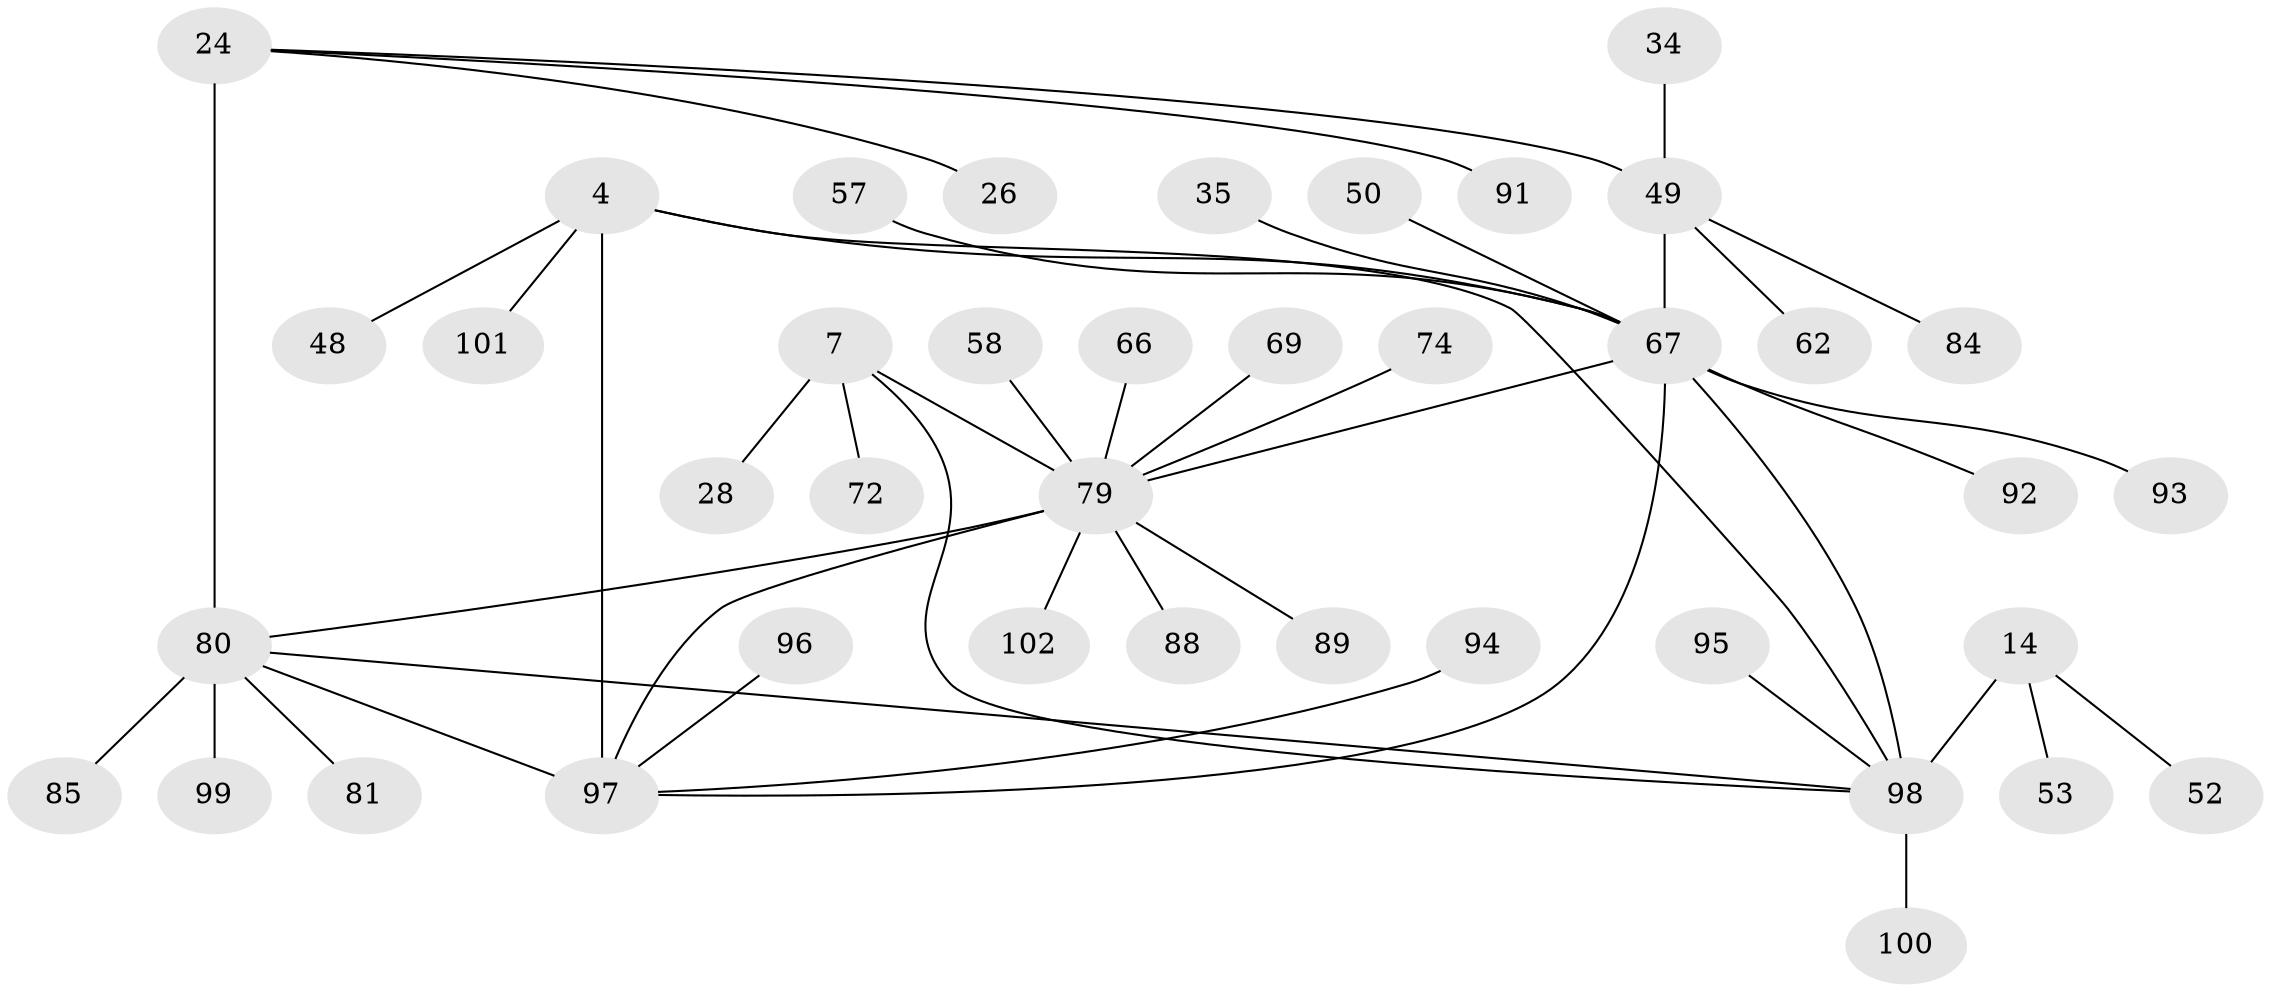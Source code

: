 // original degree distribution, {6: 0.0784313725490196, 5: 0.0392156862745098, 7: 0.029411764705882353, 12: 0.00980392156862745, 16: 0.00980392156862745, 10: 0.0196078431372549, 8: 0.029411764705882353, 4: 0.0196078431372549, 9: 0.00980392156862745, 13: 0.00980392156862745, 1: 0.5588235294117647, 2: 0.14705882352941177, 3: 0.0392156862745098}
// Generated by graph-tools (version 1.1) at 2025/58/03/04/25 21:58:16]
// undirected, 40 vertices, 46 edges
graph export_dot {
graph [start="1"]
  node [color=gray90,style=filled];
  4 [super="+1"];
  7 [super="+6"];
  14 [super="+12"];
  24 [super="+22"];
  26;
  28;
  34;
  35;
  48;
  49 [super="+18"];
  50;
  52;
  53;
  57;
  58;
  62;
  66;
  67 [super="+20+30"];
  69;
  72;
  74 [super="+43"];
  79 [super="+65+10+41+46+56"];
  80 [super="+25+44+64+77"];
  81;
  84;
  85;
  88;
  89 [super="+54+70"];
  91;
  92;
  93;
  94;
  95 [super="+51"];
  96;
  97 [super="+5+29+61+3+37+59+76+82+83"];
  98 [super="+15+86+60+68+75+90"];
  99 [super="+87"];
  100;
  101;
  102;
  4 -- 101;
  4 -- 48;
  4 -- 97 [weight=6];
  4 -- 98;
  4 -- 67;
  7 -- 72;
  7 -- 28;
  7 -- 79 [weight=6];
  7 -- 98;
  14 -- 52;
  14 -- 53;
  14 -- 98 [weight=6];
  24 -- 26;
  24 -- 91;
  24 -- 80 [weight=6];
  24 -- 49;
  34 -- 49;
  35 -- 67;
  49 -- 67 [weight=6];
  49 -- 84;
  49 -- 62;
  50 -- 67;
  57 -- 67;
  58 -- 79;
  66 -- 79;
  67 -- 97;
  67 -- 98 [weight=2];
  67 -- 79 [weight=4];
  67 -- 92;
  67 -- 93;
  69 -- 79;
  74 -- 79;
  79 -- 102;
  79 -- 88;
  79 -- 80 [weight=2];
  79 -- 89;
  79 -- 97 [weight=2];
  80 -- 97;
  80 -- 98 [weight=2];
  80 -- 99;
  80 -- 81;
  80 -- 85;
  94 -- 97;
  95 -- 98;
  96 -- 97;
  98 -- 100;
}
